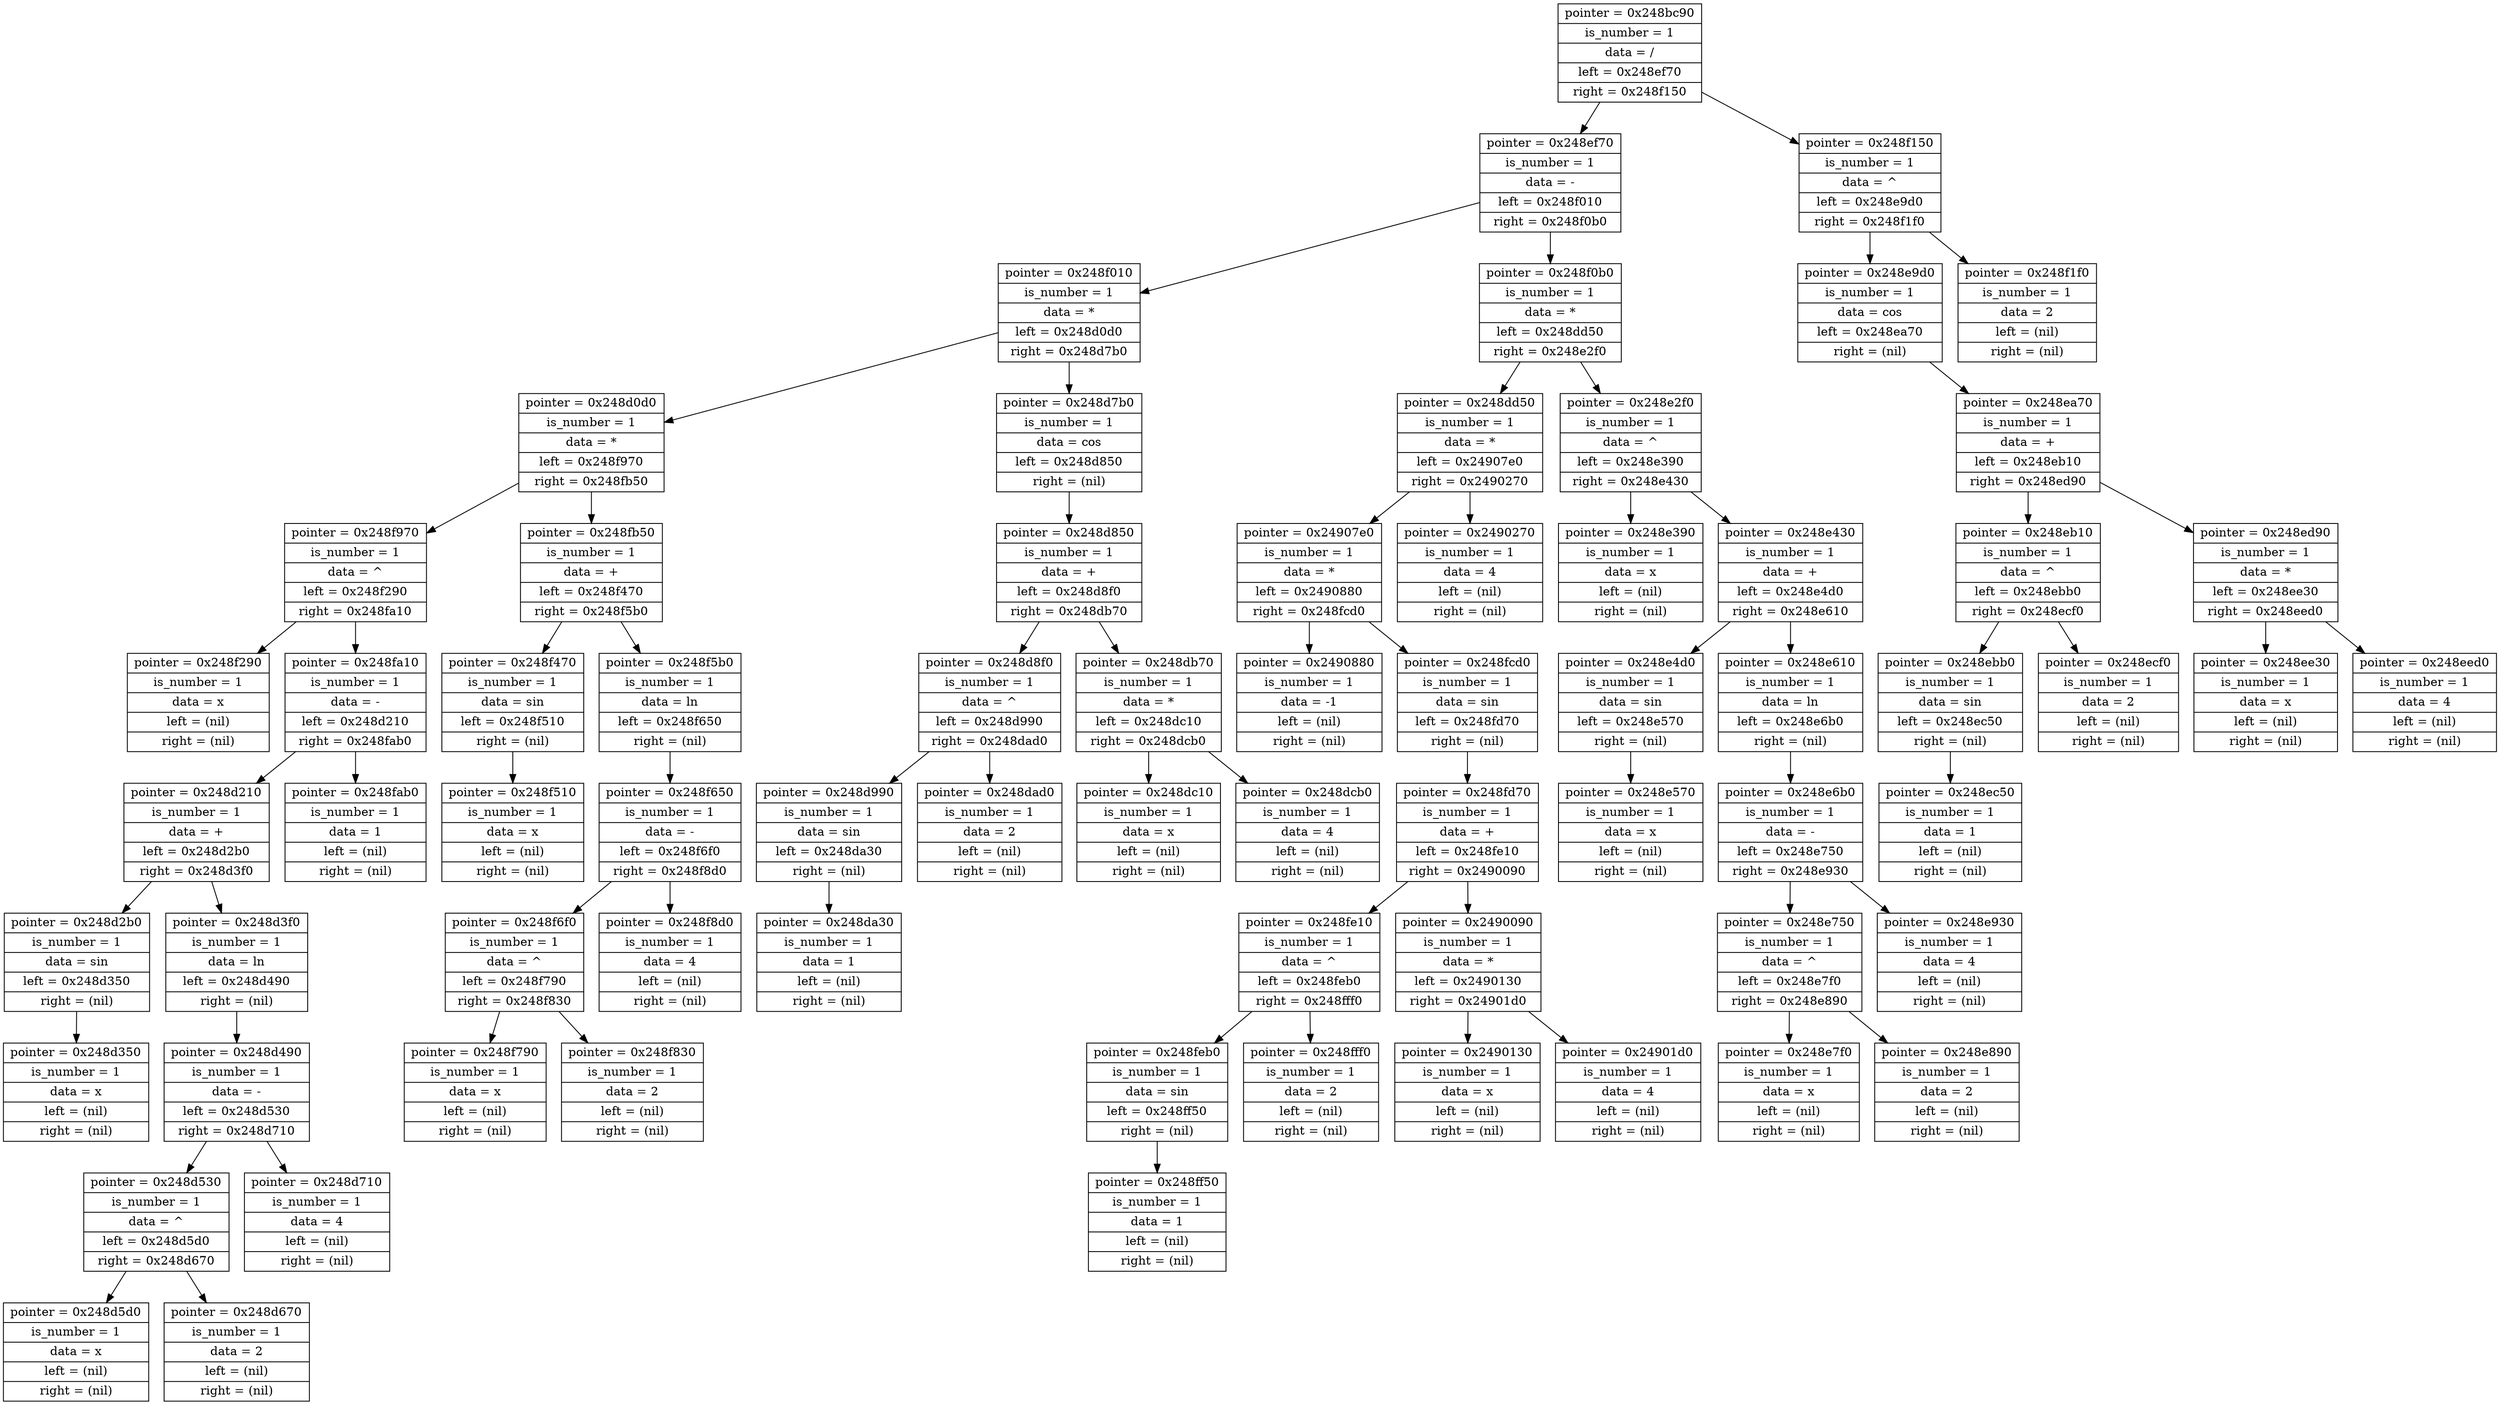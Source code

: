 digraph mi{
node0x248bc90 [shape = "record" , label = "{pointer = 0x248bc90 |is_number = 1 | data = / | left = 0x248ef70 | right = 0x248f150}"];
node0x248ef70 [shape = "record" , label = "{pointer = 0x248ef70 |is_number = 1 | data = - | left = 0x248f010 | right = 0x248f0b0}"];
node0x248f010 [shape = "record" , label = "{pointer = 0x248f010 |is_number = 1 | data = * | left = 0x248d0d0 | right = 0x248d7b0}"];
node0x248d0d0 [shape = "record" , label = "{pointer = 0x248d0d0 |is_number = 1 | data = * | left = 0x248f970 | right = 0x248fb50}"];
node0x248f970 [shape = "record" , label = "{pointer = 0x248f970 |is_number = 1 | data = ^ | left = 0x248f290 | right = 0x248fa10}"];
node0x248f290 [shape = "record" , label = "{pointer = 0x248f290 |is_number = 1 | data = x | left = (nil) | right = (nil)}"];
node0x248fa10 [shape = "record" , label = "{pointer = 0x248fa10 |is_number = 1 | data = - | left = 0x248d210 | right = 0x248fab0}"];
node0x248d210 [shape = "record" , label = "{pointer = 0x248d210 |is_number = 1 | data = + | left = 0x248d2b0 | right = 0x248d3f0}"];
node0x248d2b0 [shape = "record" , label = "{pointer = 0x248d2b0 |is_number = 1 | data = sin | left = 0x248d350 | right = (nil)}"];
node0x248d350 [shape = "record" , label = "{pointer = 0x248d350 |is_number = 1 | data = x | left = (nil) | right = (nil)}"];
node0x248d2b0 -> node0x248d350;
node0x248d3f0 [shape = "record" , label = "{pointer = 0x248d3f0 |is_number = 1 | data = ln | left = 0x248d490 | right = (nil)}"];
node0x248d490 [shape = "record" , label = "{pointer = 0x248d490 |is_number = 1 | data = - | left = 0x248d530 | right = 0x248d710}"];
node0x248d530 [shape = "record" , label = "{pointer = 0x248d530 |is_number = 1 | data = ^ | left = 0x248d5d0 | right = 0x248d670}"];
node0x248d5d0 [shape = "record" , label = "{pointer = 0x248d5d0 |is_number = 1 | data = x | left = (nil) | right = (nil)}"];
node0x248d670 [shape = "record" , label = "{pointer = 0x248d670 |is_number = 1 | data = 2 | left = (nil) | right = (nil)}"];
node0x248d530 -> node0x248d5d0;
node0x248d530 -> node0x248d670;
node0x248d710 [shape = "record" , label = "{pointer = 0x248d710 |is_number = 1 | data = 4 | left = (nil) | right = (nil)}"];
node0x248d490 -> node0x248d530;
node0x248d490 -> node0x248d710;
node0x248d3f0 -> node0x248d490;
node0x248d210 -> node0x248d2b0;
node0x248d210 -> node0x248d3f0;
node0x248fab0 [shape = "record" , label = "{pointer = 0x248fab0 |is_number = 1 | data = 1 | left = (nil) | right = (nil)}"];
node0x248fa10 -> node0x248d210;
node0x248fa10 -> node0x248fab0;
node0x248f970 -> node0x248f290;
node0x248f970 -> node0x248fa10;
node0x248fb50 [shape = "record" , label = "{pointer = 0x248fb50 |is_number = 1 | data = + | left = 0x248f470 | right = 0x248f5b0}"];
node0x248f470 [shape = "record" , label = "{pointer = 0x248f470 |is_number = 1 | data = sin | left = 0x248f510 | right = (nil)}"];
node0x248f510 [shape = "record" , label = "{pointer = 0x248f510 |is_number = 1 | data = x | left = (nil) | right = (nil)}"];
node0x248f470 -> node0x248f510;
node0x248f5b0 [shape = "record" , label = "{pointer = 0x248f5b0 |is_number = 1 | data = ln | left = 0x248f650 | right = (nil)}"];
node0x248f650 [shape = "record" , label = "{pointer = 0x248f650 |is_number = 1 | data = - | left = 0x248f6f0 | right = 0x248f8d0}"];
node0x248f6f0 [shape = "record" , label = "{pointer = 0x248f6f0 |is_number = 1 | data = ^ | left = 0x248f790 | right = 0x248f830}"];
node0x248f790 [shape = "record" , label = "{pointer = 0x248f790 |is_number = 1 | data = x | left = (nil) | right = (nil)}"];
node0x248f830 [shape = "record" , label = "{pointer = 0x248f830 |is_number = 1 | data = 2 | left = (nil) | right = (nil)}"];
node0x248f6f0 -> node0x248f790;
node0x248f6f0 -> node0x248f830;
node0x248f8d0 [shape = "record" , label = "{pointer = 0x248f8d0 |is_number = 1 | data = 4 | left = (nil) | right = (nil)}"];
node0x248f650 -> node0x248f6f0;
node0x248f650 -> node0x248f8d0;
node0x248f5b0 -> node0x248f650;
node0x248fb50 -> node0x248f470;
node0x248fb50 -> node0x248f5b0;
node0x248d0d0 -> node0x248f970;
node0x248d0d0 -> node0x248fb50;
node0x248d7b0 [shape = "record" , label = "{pointer = 0x248d7b0 |is_number = 1 | data = cos | left = 0x248d850 | right = (nil)}"];
node0x248d850 [shape = "record" , label = "{pointer = 0x248d850 |is_number = 1 | data = + | left = 0x248d8f0 | right = 0x248db70}"];
node0x248d8f0 [shape = "record" , label = "{pointer = 0x248d8f0 |is_number = 1 | data = ^ | left = 0x248d990 | right = 0x248dad0}"];
node0x248d990 [shape = "record" , label = "{pointer = 0x248d990 |is_number = 1 | data = sin | left = 0x248da30 | right = (nil)}"];
node0x248da30 [shape = "record" , label = "{pointer = 0x248da30 |is_number = 1 | data = 1 | left = (nil) | right = (nil)}"];
node0x248d990 -> node0x248da30;
node0x248dad0 [shape = "record" , label = "{pointer = 0x248dad0 |is_number = 1 | data = 2 | left = (nil) | right = (nil)}"];
node0x248d8f0 -> node0x248d990;
node0x248d8f0 -> node0x248dad0;
node0x248db70 [shape = "record" , label = "{pointer = 0x248db70 |is_number = 1 | data = * | left = 0x248dc10 | right = 0x248dcb0}"];
node0x248dc10 [shape = "record" , label = "{pointer = 0x248dc10 |is_number = 1 | data = x | left = (nil) | right = (nil)}"];
node0x248dcb0 [shape = "record" , label = "{pointer = 0x248dcb0 |is_number = 1 | data = 4 | left = (nil) | right = (nil)}"];
node0x248db70 -> node0x248dc10;
node0x248db70 -> node0x248dcb0;
node0x248d850 -> node0x248d8f0;
node0x248d850 -> node0x248db70;
node0x248d7b0 -> node0x248d850;
node0x248f010 -> node0x248d0d0;
node0x248f010 -> node0x248d7b0;
node0x248f0b0 [shape = "record" , label = "{pointer = 0x248f0b0 |is_number = 1 | data = * | left = 0x248dd50 | right = 0x248e2f0}"];
node0x248dd50 [shape = "record" , label = "{pointer = 0x248dd50 |is_number = 1 | data = * | left = 0x24907e0 | right = 0x2490270}"];
node0x24907e0 [shape = "record" , label = "{pointer = 0x24907e0 |is_number = 1 | data = * | left = 0x2490880 | right = 0x248fcd0}"];
node0x2490880 [shape = "record" , label = "{pointer = 0x2490880 |is_number = 1 | data = -1 | left = (nil) | right = (nil)}"];
node0x248fcd0 [shape = "record" , label = "{pointer = 0x248fcd0 |is_number = 1 | data = sin | left = 0x248fd70 | right = (nil)}"];
node0x248fd70 [shape = "record" , label = "{pointer = 0x248fd70 |is_number = 1 | data = + | left = 0x248fe10 | right = 0x2490090}"];
node0x248fe10 [shape = "record" , label = "{pointer = 0x248fe10 |is_number = 1 | data = ^ | left = 0x248feb0 | right = 0x248fff0}"];
node0x248feb0 [shape = "record" , label = "{pointer = 0x248feb0 |is_number = 1 | data = sin | left = 0x248ff50 | right = (nil)}"];
node0x248ff50 [shape = "record" , label = "{pointer = 0x248ff50 |is_number = 1 | data = 1 | left = (nil) | right = (nil)}"];
node0x248feb0 -> node0x248ff50;
node0x248fff0 [shape = "record" , label = "{pointer = 0x248fff0 |is_number = 1 | data = 2 | left = (nil) | right = (nil)}"];
node0x248fe10 -> node0x248feb0;
node0x248fe10 -> node0x248fff0;
node0x2490090 [shape = "record" , label = "{pointer = 0x2490090 |is_number = 1 | data = * | left = 0x2490130 | right = 0x24901d0}"];
node0x2490130 [shape = "record" , label = "{pointer = 0x2490130 |is_number = 1 | data = x | left = (nil) | right = (nil)}"];
node0x24901d0 [shape = "record" , label = "{pointer = 0x24901d0 |is_number = 1 | data = 4 | left = (nil) | right = (nil)}"];
node0x2490090 -> node0x2490130;
node0x2490090 -> node0x24901d0;
node0x248fd70 -> node0x248fe10;
node0x248fd70 -> node0x2490090;
node0x248fcd0 -> node0x248fd70;
node0x24907e0 -> node0x2490880;
node0x24907e0 -> node0x248fcd0;
node0x2490270 [shape = "record" , label = "{pointer = 0x2490270 |is_number = 1 | data = 4 | left = (nil) | right = (nil)}"];
node0x248dd50 -> node0x24907e0;
node0x248dd50 -> node0x2490270;
node0x248e2f0 [shape = "record" , label = "{pointer = 0x248e2f0 |is_number = 1 | data = ^ | left = 0x248e390 | right = 0x248e430}"];
node0x248e390 [shape = "record" , label = "{pointer = 0x248e390 |is_number = 1 | data = x | left = (nil) | right = (nil)}"];
node0x248e430 [shape = "record" , label = "{pointer = 0x248e430 |is_number = 1 | data = + | left = 0x248e4d0 | right = 0x248e610}"];
node0x248e4d0 [shape = "record" , label = "{pointer = 0x248e4d0 |is_number = 1 | data = sin | left = 0x248e570 | right = (nil)}"];
node0x248e570 [shape = "record" , label = "{pointer = 0x248e570 |is_number = 1 | data = x | left = (nil) | right = (nil)}"];
node0x248e4d0 -> node0x248e570;
node0x248e610 [shape = "record" , label = "{pointer = 0x248e610 |is_number = 1 | data = ln | left = 0x248e6b0 | right = (nil)}"];
node0x248e6b0 [shape = "record" , label = "{pointer = 0x248e6b0 |is_number = 1 | data = - | left = 0x248e750 | right = 0x248e930}"];
node0x248e750 [shape = "record" , label = "{pointer = 0x248e750 |is_number = 1 | data = ^ | left = 0x248e7f0 | right = 0x248e890}"];
node0x248e7f0 [shape = "record" , label = "{pointer = 0x248e7f0 |is_number = 1 | data = x | left = (nil) | right = (nil)}"];
node0x248e890 [shape = "record" , label = "{pointer = 0x248e890 |is_number = 1 | data = 2 | left = (nil) | right = (nil)}"];
node0x248e750 -> node0x248e7f0;
node0x248e750 -> node0x248e890;
node0x248e930 [shape = "record" , label = "{pointer = 0x248e930 |is_number = 1 | data = 4 | left = (nil) | right = (nil)}"];
node0x248e6b0 -> node0x248e750;
node0x248e6b0 -> node0x248e930;
node0x248e610 -> node0x248e6b0;
node0x248e430 -> node0x248e4d0;
node0x248e430 -> node0x248e610;
node0x248e2f0 -> node0x248e390;
node0x248e2f0 -> node0x248e430;
node0x248f0b0 -> node0x248dd50;
node0x248f0b0 -> node0x248e2f0;
node0x248ef70 -> node0x248f010;
node0x248ef70 -> node0x248f0b0;
node0x248f150 [shape = "record" , label = "{pointer = 0x248f150 |is_number = 1 | data = ^ | left = 0x248e9d0 | right = 0x248f1f0}"];
node0x248e9d0 [shape = "record" , label = "{pointer = 0x248e9d0 |is_number = 1 | data = cos | left = 0x248ea70 | right = (nil)}"];
node0x248ea70 [shape = "record" , label = "{pointer = 0x248ea70 |is_number = 1 | data = + | left = 0x248eb10 | right = 0x248ed90}"];
node0x248eb10 [shape = "record" , label = "{pointer = 0x248eb10 |is_number = 1 | data = ^ | left = 0x248ebb0 | right = 0x248ecf0}"];
node0x248ebb0 [shape = "record" , label = "{pointer = 0x248ebb0 |is_number = 1 | data = sin | left = 0x248ec50 | right = (nil)}"];
node0x248ec50 [shape = "record" , label = "{pointer = 0x248ec50 |is_number = 1 | data = 1 | left = (nil) | right = (nil)}"];
node0x248ebb0 -> node0x248ec50;
node0x248ecf0 [shape = "record" , label = "{pointer = 0x248ecf0 |is_number = 1 | data = 2 | left = (nil) | right = (nil)}"];
node0x248eb10 -> node0x248ebb0;
node0x248eb10 -> node0x248ecf0;
node0x248ed90 [shape = "record" , label = "{pointer = 0x248ed90 |is_number = 1 | data = * | left = 0x248ee30 | right = 0x248eed0}"];
node0x248ee30 [shape = "record" , label = "{pointer = 0x248ee30 |is_number = 1 | data = x | left = (nil) | right = (nil)}"];
node0x248eed0 [shape = "record" , label = "{pointer = 0x248eed0 |is_number = 1 | data = 4 | left = (nil) | right = (nil)}"];
node0x248ed90 -> node0x248ee30;
node0x248ed90 -> node0x248eed0;
node0x248ea70 -> node0x248eb10;
node0x248ea70 -> node0x248ed90;
node0x248e9d0 -> node0x248ea70;
node0x248f1f0 [shape = "record" , label = "{pointer = 0x248f1f0 |is_number = 1 | data = 2 | left = (nil) | right = (nil)}"];
node0x248f150 -> node0x248e9d0;
node0x248f150 -> node0x248f1f0;
node0x248bc90 -> node0x248ef70;
node0x248bc90 -> node0x248f150;
}
